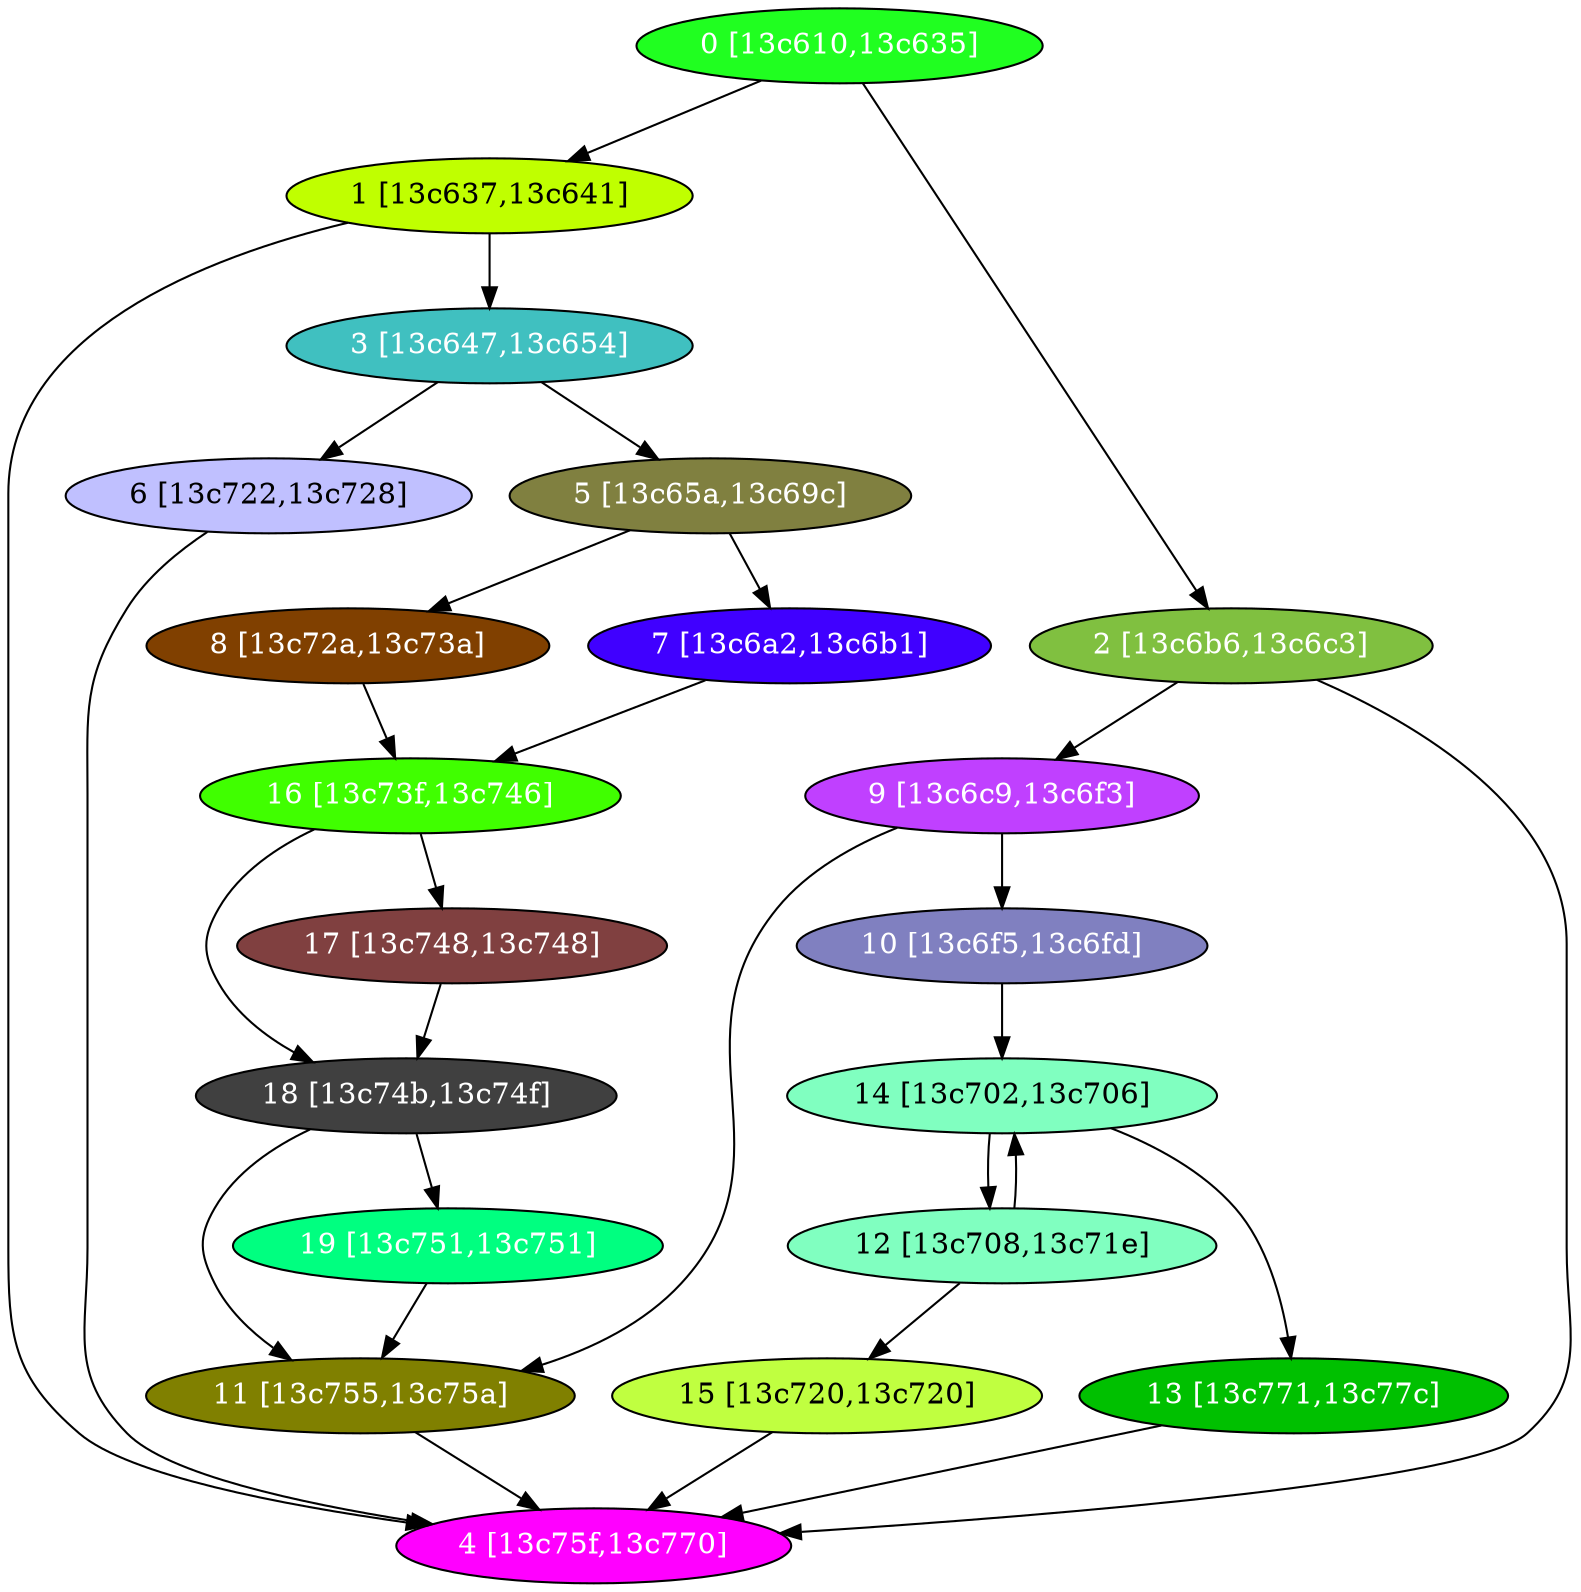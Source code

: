 diGraph libnss3{
	libnss3_0  [style=filled fillcolor="#20FF20" fontcolor="#ffffff" shape=oval label="0 [13c610,13c635]"]
	libnss3_1  [style=filled fillcolor="#C0FF00" fontcolor="#000000" shape=oval label="1 [13c637,13c641]"]
	libnss3_2  [style=filled fillcolor="#80C040" fontcolor="#ffffff" shape=oval label="2 [13c6b6,13c6c3]"]
	libnss3_3  [style=filled fillcolor="#40C0C0" fontcolor="#ffffff" shape=oval label="3 [13c647,13c654]"]
	libnss3_4  [style=filled fillcolor="#FF00FF" fontcolor="#ffffff" shape=oval label="4 [13c75f,13c770]"]
	libnss3_5  [style=filled fillcolor="#808040" fontcolor="#ffffff" shape=oval label="5 [13c65a,13c69c]"]
	libnss3_6  [style=filled fillcolor="#C0C0FF" fontcolor="#000000" shape=oval label="6 [13c722,13c728]"]
	libnss3_7  [style=filled fillcolor="#4000FF" fontcolor="#ffffff" shape=oval label="7 [13c6a2,13c6b1]"]
	libnss3_8  [style=filled fillcolor="#804000" fontcolor="#ffffff" shape=oval label="8 [13c72a,13c73a]"]
	libnss3_9  [style=filled fillcolor="#C040FF" fontcolor="#ffffff" shape=oval label="9 [13c6c9,13c6f3]"]
	libnss3_a  [style=filled fillcolor="#8080C0" fontcolor="#ffffff" shape=oval label="10 [13c6f5,13c6fd]"]
	libnss3_b  [style=filled fillcolor="#808000" fontcolor="#ffffff" shape=oval label="11 [13c755,13c75a]"]
	libnss3_c  [style=filled fillcolor="#80FFC0" fontcolor="#000000" shape=oval label="12 [13c708,13c71e]"]
	libnss3_d  [style=filled fillcolor="#00C000" fontcolor="#ffffff" shape=oval label="13 [13c771,13c77c]"]
	libnss3_e  [style=filled fillcolor="#80FFC0" fontcolor="#000000" shape=oval label="14 [13c702,13c706]"]
	libnss3_f  [style=filled fillcolor="#C0FF40" fontcolor="#000000" shape=oval label="15 [13c720,13c720]"]
	libnss3_10  [style=filled fillcolor="#40FF00" fontcolor="#ffffff" shape=oval label="16 [13c73f,13c746]"]
	libnss3_11  [style=filled fillcolor="#804040" fontcolor="#ffffff" shape=oval label="17 [13c748,13c748]"]
	libnss3_12  [style=filled fillcolor="#404040" fontcolor="#ffffff" shape=oval label="18 [13c74b,13c74f]"]
	libnss3_13  [style=filled fillcolor="#00FF80" fontcolor="#ffffff" shape=oval label="19 [13c751,13c751]"]

	libnss3_0 -> libnss3_1
	libnss3_0 -> libnss3_2
	libnss3_1 -> libnss3_3
	libnss3_1 -> libnss3_4
	libnss3_2 -> libnss3_4
	libnss3_2 -> libnss3_9
	libnss3_3 -> libnss3_5
	libnss3_3 -> libnss3_6
	libnss3_5 -> libnss3_7
	libnss3_5 -> libnss3_8
	libnss3_6 -> libnss3_4
	libnss3_7 -> libnss3_10
	libnss3_8 -> libnss3_10
	libnss3_9 -> libnss3_a
	libnss3_9 -> libnss3_b
	libnss3_a -> libnss3_e
	libnss3_b -> libnss3_4
	libnss3_c -> libnss3_e
	libnss3_c -> libnss3_f
	libnss3_d -> libnss3_4
	libnss3_e -> libnss3_c
	libnss3_e -> libnss3_d
	libnss3_f -> libnss3_4
	libnss3_10 -> libnss3_11
	libnss3_10 -> libnss3_12
	libnss3_11 -> libnss3_12
	libnss3_12 -> libnss3_b
	libnss3_12 -> libnss3_13
	libnss3_13 -> libnss3_b
}